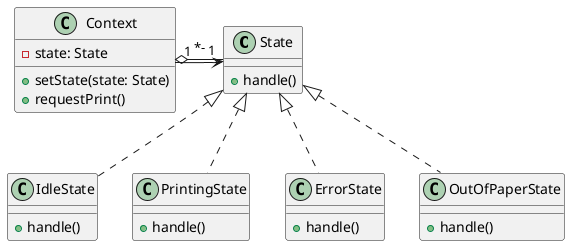@startuml
class State {
    + handle()
}

class Context {
    - state: State
    + setState(state: State)
    + requestPrint()
}

class IdleState {
    + handle()
}

class PrintingState {
    + handle()
}

class ErrorState {
    + handle()
}

class OutOfPaperState {
    + handle()
}

Context -> State
State <|.. IdleState
State <|.. PrintingState
State <|.. ErrorState
State <|.. OutOfPaperState

Context o-- State: "1" *- "1"
@enduml
